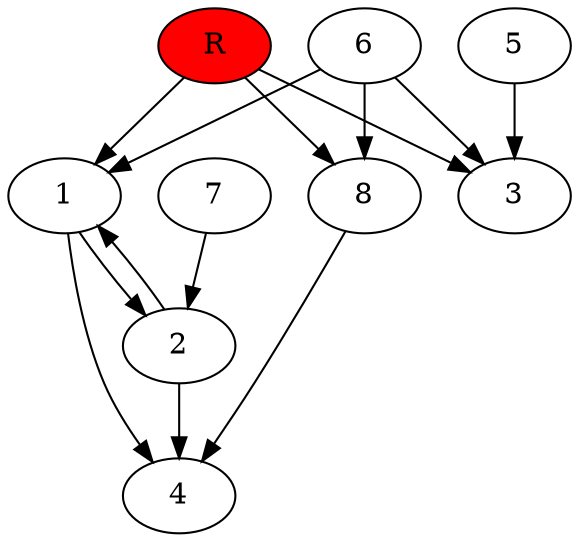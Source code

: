 digraph prb24483 {
	1
	2
	3
	4
	5
	6
	7
	8
	R [fillcolor="#ff0000" style=filled]
	1 -> 2
	1 -> 4
	2 -> 1
	2 -> 4
	5 -> 3
	6 -> 1
	6 -> 3
	6 -> 8
	7 -> 2
	8 -> 4
	R -> 1
	R -> 3
	R -> 8
}
